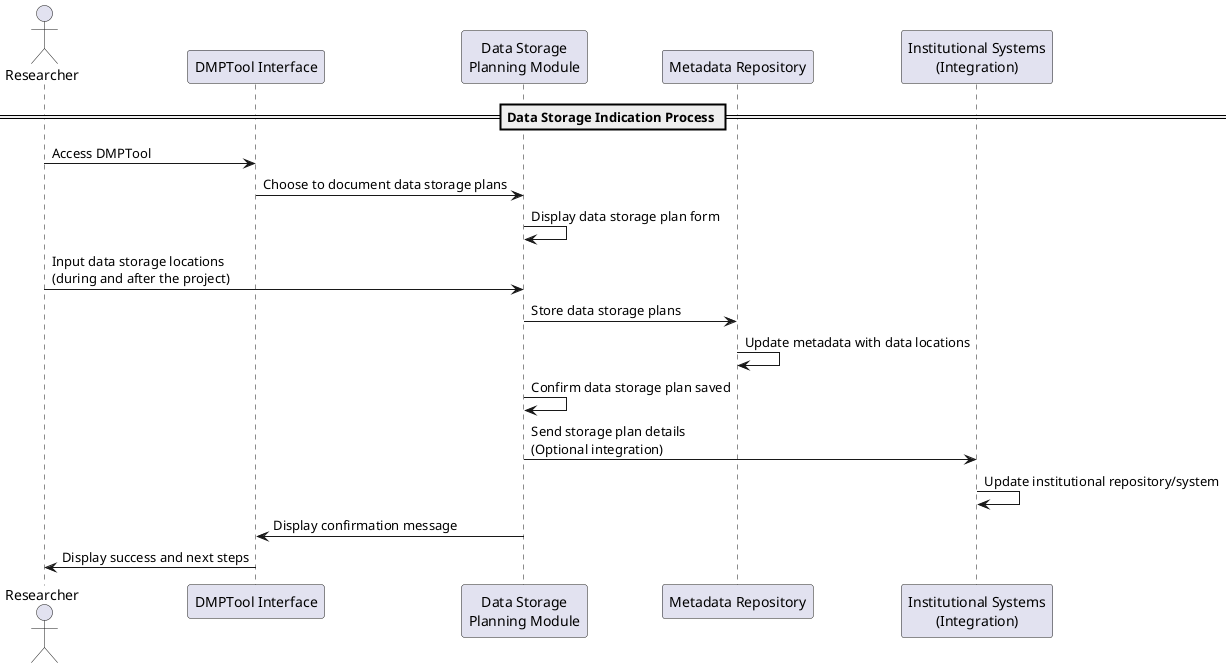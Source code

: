 @startuml
actor Researcher as res
participant "DMPTool Interface" as ui
participant "Data Storage\nPlanning Module" as dsp
participant "Metadata Repository" as meta
participant "Institutional Systems\n(Integration)" as inst

== Data Storage Indication Process ==

res -> ui : Access DMPTool
ui -> dsp : Choose to document data storage plans
dsp -> dsp : Display data storage plan form

res -> dsp : Input data storage locations\n(during and after the project)
dsp -> meta : Store data storage plans
meta -> meta : Update metadata with data locations

dsp -> dsp : Confirm data storage plan saved
dsp -> inst : Send storage plan details\n(Optional integration)
inst -> inst : Update institutional repository/system

dsp -> ui : Display confirmation message
ui -> res : Display success and next steps

@enduml